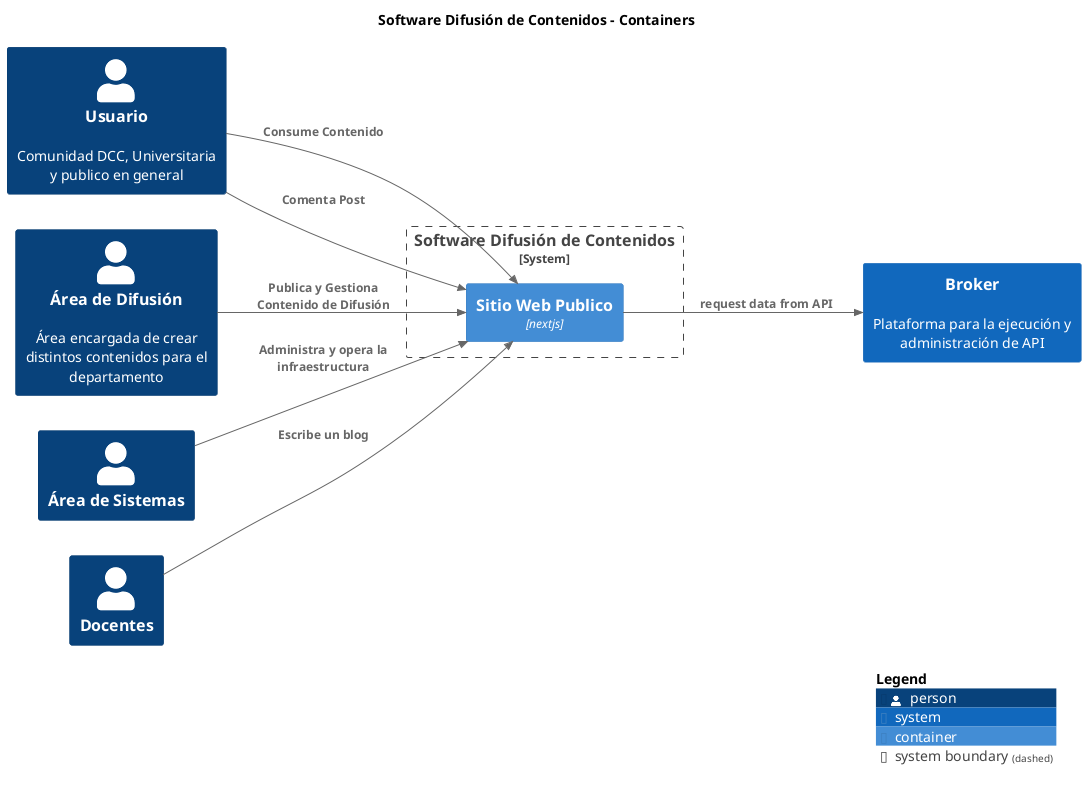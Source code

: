 @startuml
set separator none
title Software Difusión de Contenidos - Containers

left to right direction

!include <C4/C4>
!include <C4/C4_Context>
!include <C4/C4_Container>

Person(Usuario, "Usuario", "Comunidad DCC, Universitaria y publico en general", $tags="")
Person(ÁreadeDifusión, "Área de Difusión", "Área encargada de crear distintos contenidos para el departamento", $tags="")
Person(ÁreadeSistemas, "Área de Sistemas", "", $tags="")
System(Broker, "Broker", "Plataforma para la ejecución y administración de API", $tags="")
Person(Docentes, "Docentes", "", $tags="")

System_Boundary("SoftwareDifusióndeContenidos_boundary", "Software Difusión de Contenidos", $tags="") {
  Container(SoftwareDifusióndeContenidos.SitioWebPublico, "Sitio Web Publico", "nextjs", "", $tags="")
}

Rel_D(Usuario, SoftwareDifusióndeContenidos.SitioWebPublico, "Consume Contenido", $tags="")
Rel_D(Usuario, SoftwareDifusióndeContenidos.SitioWebPublico, "Comenta Post", $tags="")
Rel_D(Docentes, SoftwareDifusióndeContenidos.SitioWebPublico, "Escribe un blog", $tags="")
Rel_D(ÁreadeDifusión, SoftwareDifusióndeContenidos.SitioWebPublico, "Publica y Gestiona Contenido de Difusión", $tags="")
Rel_D(ÁreadeSistemas, SoftwareDifusióndeContenidos.SitioWebPublico, "Administra y opera la infraestructura", $tags="")
Rel_D(SoftwareDifusióndeContenidos.SitioWebPublico, Broker, "request data from API", $tags="")

SHOW_LEGEND(true)
@enduml